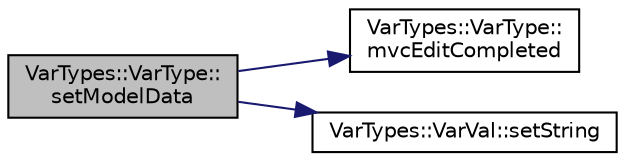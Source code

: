 digraph "VarTypes::VarType::setModelData"
{
 // INTERACTIVE_SVG=YES
  edge [fontname="Helvetica",fontsize="10",labelfontname="Helvetica",labelfontsize="10"];
  node [fontname="Helvetica",fontsize="10",shape=record];
  rankdir="LR";
  Node1 [label="VarTypes::VarType::\lsetModelData",height=0.2,width=0.4,color="black", fillcolor="grey75", style="filled", fontcolor="black"];
  Node1 -> Node2 [color="midnightblue",fontsize="10",style="solid",fontname="Helvetica"];
  Node2 [label="VarTypes::VarType::\lmvcEditCompleted",height=0.2,width=0.4,color="black", fillcolor="white", style="filled",URL="$d4/d59/class_var_types_1_1_var_type.html#a11d56ca12e1dbd9994f9c5cc5b163eac",tooltip="A slot to receive signals from a model-view system that editing of this item was just completed..."];
  Node1 -> Node3 [color="midnightblue",fontsize="10",style="solid",fontname="Helvetica"];
  Node3 [label="VarTypes::VarVal::setString",height=0.2,width=0.4,color="black", fillcolor="white", style="filled",URL="$d6/de8/class_var_types_1_1_var_val.html#a0725e1c08ce1a8b2485c64e47ef5b730",tooltip="Set this node&#39;s data to some string representation. "];
}
